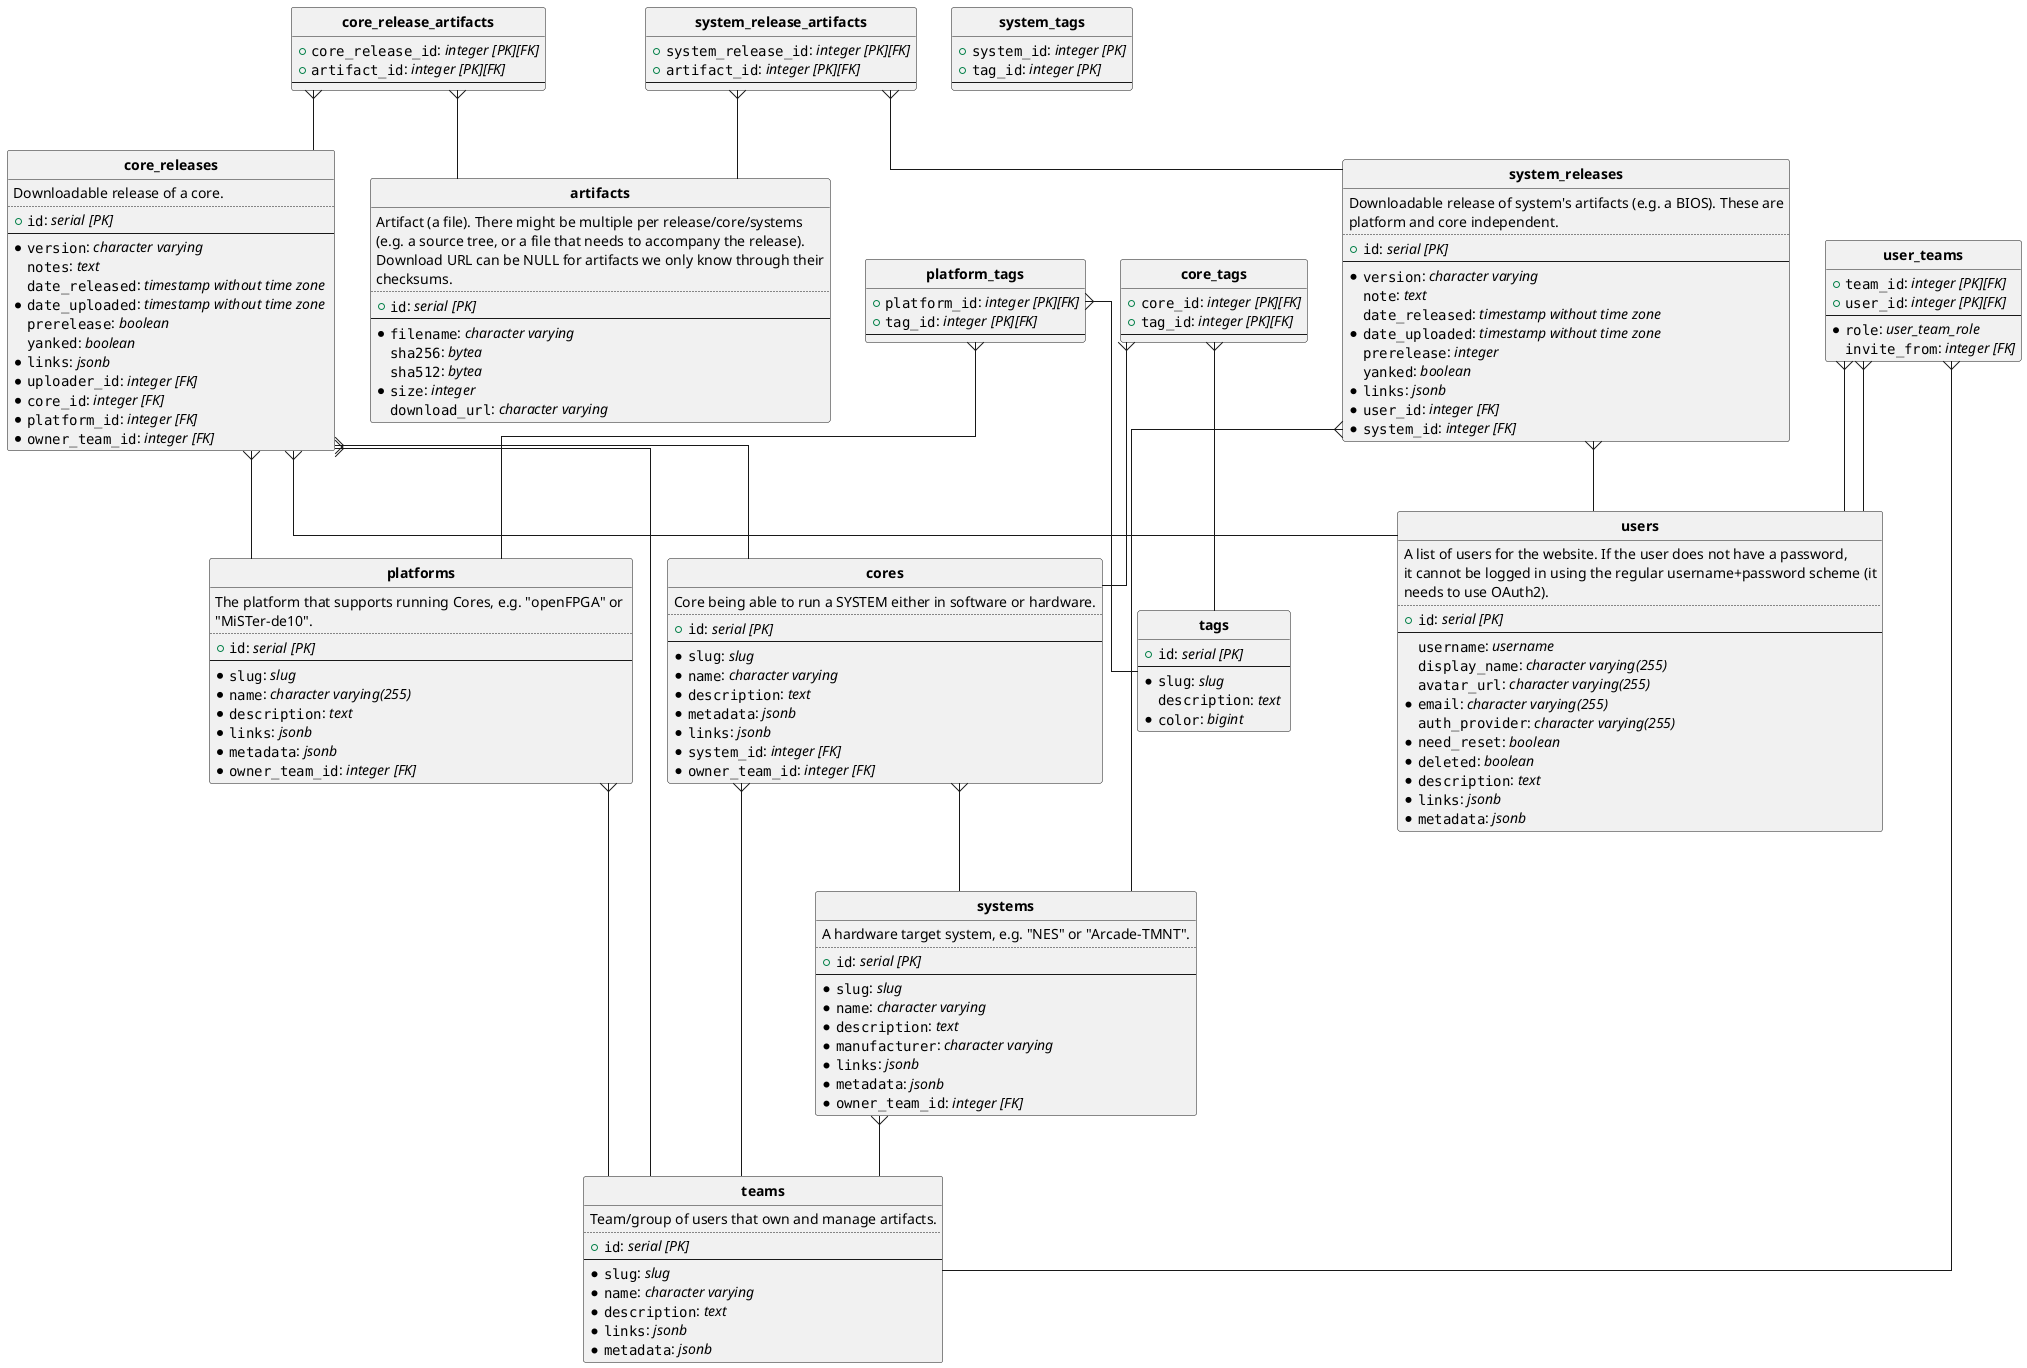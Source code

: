 @startuml
hide circle
skinparam linetype ortho

entity "**artifacts**" {
  Artifact (a file). There might be multiple per release/core/systems\n(e.g. a source tree, or a file that needs to accompany the release).\nDownload URL can be NULL for artifacts we only know through their\nchecksums.
  ..
  + ""id"": //serial [PK]//
  --
  *""filename"": //character varying //
  ""sha256"": //bytea //
  ""sha512"": //bytea //
  *""size"": //integer //
  ""download_url"": //character varying //
}

entity "**core_release_artifacts**" {
  + ""core_release_id"": //integer [PK][FK]//
  + ""artifact_id"": //integer [PK][FK]//
  --
}

entity "**core_releases**" {
  Downloadable release of a core.
  ..
  + ""id"": //serial [PK]//
  --
  *""version"": //character varying //
  ""notes"": //text //
  ""date_released"": //timestamp without time zone //
  *""date_uploaded"": //timestamp without time zone //
  ""prerelease"": //boolean //
  ""yanked"": //boolean //
  *""links"": //jsonb //
  *""uploader_id"": //integer [FK]//
  *""core_id"": //integer [FK]//
  *""platform_id"": //integer [FK]//
  *""owner_team_id"": //integer [FK]//
}

entity "**core_tags**" {
  + ""core_id"": //integer [PK][FK]//
  + ""tag_id"": //integer [PK][FK]//
  --
}

entity "**cores**" {
  Core being able to run a SYSTEM either in software or hardware.
  ..
  + ""id"": //serial [PK]//
  --
  *""slug"": //slug //
  *""name"": //character varying //
  *""description"": //text //
  *""metadata"": //jsonb //
  *""links"": //jsonb //
  *""system_id"": //integer [FK]//
  *""owner_team_id"": //integer [FK]//
}

entity "**platform_tags**" {
  + ""platform_id"": //integer [PK][FK]//
  + ""tag_id"": //integer [PK][FK]//
  --
}

entity "**platforms**" {
  The platform that supports running Cores, e.g. &#34;openFPGA&#34; or \n&#34;MiSTer-de10&#34;.
  ..
  + ""id"": //serial [PK]//
  --
  *""slug"": //slug //
  *""name"": //character varying(255) //
  *""description"": //text //
  *""links"": //jsonb //
  *""metadata"": //jsonb //
  *""owner_team_id"": //integer [FK]//
}

entity "**system_release_artifacts**" {
  + ""system_release_id"": //integer [PK][FK]//
  + ""artifact_id"": //integer [PK][FK]//
  --
}

entity "**system_releases**" {
  Downloadable release of system&#39;s artifacts (e.g. a BIOS). These are\nplatform and core independent.
  ..
  + ""id"": //serial [PK]//
  --
  *""version"": //character varying //
  ""note"": //text //
  ""date_released"": //timestamp without time zone //
  *""date_uploaded"": //timestamp without time zone //
  ""prerelease"": //integer //
  ""yanked"": //boolean //
  *""links"": //jsonb //
  *""user_id"": //integer [FK]//
  *""system_id"": //integer [FK]//
}

entity "**system_tags**" {
  + ""system_id"": //integer [PK]//
  + ""tag_id"": //integer [PK]//
  --
}

entity "**systems**" {
  A hardware target system, e.g. &#34;NES&#34; or &#34;Arcade-TMNT&#34;.
  ..
  + ""id"": //serial [PK]//
  --
  *""slug"": //slug //
  *""name"": //character varying //
  *""description"": //text //
  *""manufacturer"": //character varying //
  *""links"": //jsonb //
  *""metadata"": //jsonb //
  *""owner_team_id"": //integer [FK]//
}

entity "**tags**" {
  + ""id"": //serial [PK]//
  --
  *""slug"": //slug //
  ""description"": //text //
  *""color"": //bigint //
}

entity "**teams**" {
  Team/group of users that own and manage artifacts.
  ..
  + ""id"": //serial [PK]//
  --
  *""slug"": //slug //
  *""name"": //character varying //
  *""description"": //text //
  *""links"": //jsonb //
  *""metadata"": //jsonb //
}

entity "**user_teams**" {
  + ""team_id"": //integer [PK][FK]//
  + ""user_id"": //integer [PK][FK]//
  --
  *""role"": //user_team_role //
  ""invite_from"": //integer [FK]//
}

entity "**users**" {
  A list of users for the website. If the user does not have a password,\nit cannot be logged in using the regular username&#43;password scheme (it\nneeds to use OAuth2).
  ..
  + ""id"": //serial [PK]//
  --
  ""username"": //username //
  ""display_name"": //character varying(255) //
  ""avatar_url"": //character varying(255) //
  *""email"": //character varying(255) //
  ""auth_provider"": //character varying(255) //
  *""need_reset"": //boolean //
  *""deleted"": //boolean //
  *""description"": //text //
  *""links"": //jsonb //
  *""metadata"": //jsonb //
}

"**core_release_artifacts**"   }--  "**artifacts**"

"**core_release_artifacts**"   }--  "**core_releases**"

"**core_releases**"   }--  "**cores**"

"**core_releases**"   }--  "**teams**"

"**core_releases**"   }--  "**platforms**"

"**core_releases**"   }--  "**users**"

"**core_tags**"   }--  "**cores**"

"**core_tags**"   }--  "**tags**"

"**cores**"   }--  "**teams**"

"**cores**"   }--  "**systems**"

"**platform_tags**"   }--  "**platforms**"

"**platform_tags**"   }--  "**tags**"

"**platforms**"   }--  "**teams**"

"**system_release_artifacts**"   }--  "**artifacts**"

"**system_release_artifacts**"   }--  "**system_releases**"

"**system_releases**"   }--  "**systems**"

"**system_releases**"   }--  "**users**"

"**systems**"   }--  "**teams**"

"**user_teams**"   }--  "**users**"

"**user_teams**"   }--  "**teams**"

"**user_teams**"   }--  "**users**"
@enduml
